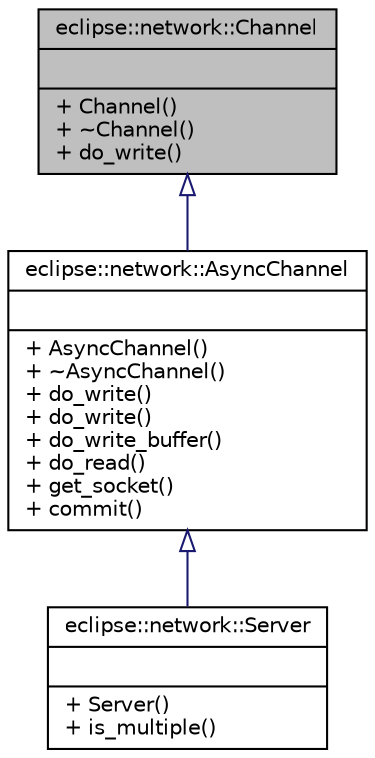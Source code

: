 digraph "eclipse::network::Channel"
{
  edge [fontname="Helvetica",fontsize="10",labelfontname="Helvetica",labelfontsize="10"];
  node [fontname="Helvetica",fontsize="10",shape=record];
  Node1 [label="{eclipse::network::Channel\n||+ Channel()\l+ ~Channel()\l+ do_write()\l}",height=0.2,width=0.4,color="black", fillcolor="grey75", style="filled" fontcolor="black"];
  Node1 -> Node2 [dir="back",color="midnightblue",fontsize="10",style="solid",arrowtail="onormal",fontname="Helvetica"];
  Node2 [label="{eclipse::network::AsyncChannel\n||+ AsyncChannel()\l+ ~AsyncChannel()\l+ do_write()\l+ do_write()\l+ do_write_buffer()\l+ do_read()\l+ get_socket()\l+ commit()\l}",height=0.2,width=0.4,color="black", fillcolor="white", style="filled",URL="$classeclipse_1_1network_1_1AsyncChannel.html",tooltip="Represent an opened channel between two endpoints. "];
  Node2 -> Node3 [dir="back",color="midnightblue",fontsize="10",style="solid",arrowtail="onormal",fontname="Helvetica"];
  Node3 [label="{eclipse::network::Server\n||+ Server()\l+ is_multiple()\l}",height=0.2,width=0.4,color="black", fillcolor="white", style="filled",URL="$classeclipse_1_1network_1_1Server.html"];
}

